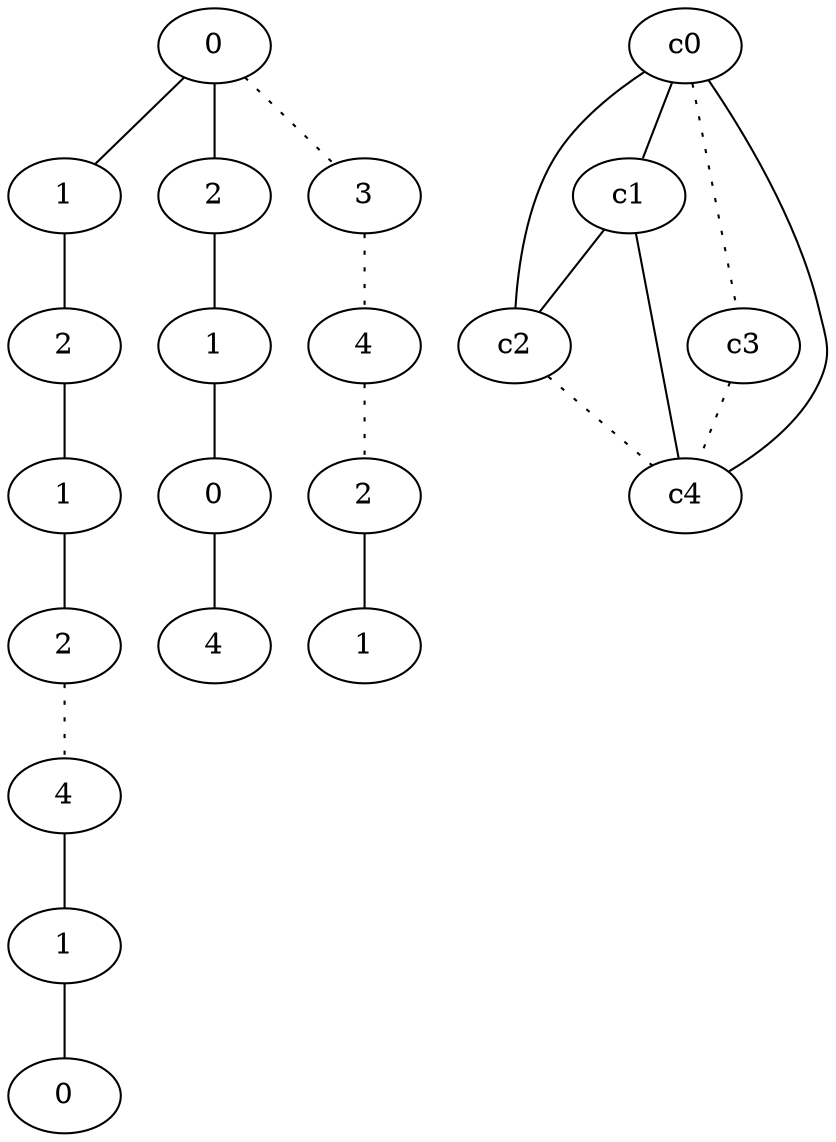 graph {
a0[label=0];
a1[label=1];
a2[label=2];
a3[label=1];
a4[label=2];
a5[label=4];
a6[label=1];
a7[label=0];
a8[label=2];
a9[label=1];
a10[label=0];
a11[label=4];
a12[label=3];
a13[label=4];
a14[label=2];
a15[label=1];
a0 -- a1;
a0 -- a8;
a0 -- a12 [style=dotted];
a1 -- a2;
a2 -- a3;
a3 -- a4;
a4 -- a5 [style=dotted];
a5 -- a6;
a6 -- a7;
a8 -- a9;
a9 -- a10;
a10 -- a11;
a12 -- a13 [style=dotted];
a13 -- a14 [style=dotted];
a14 -- a15;
c0 -- c1;
c0 -- c2;
c0 -- c3 [style=dotted];
c0 -- c4;
c1 -- c2;
c1 -- c4;
c2 -- c4 [style=dotted];
c3 -- c4 [style=dotted];
}

